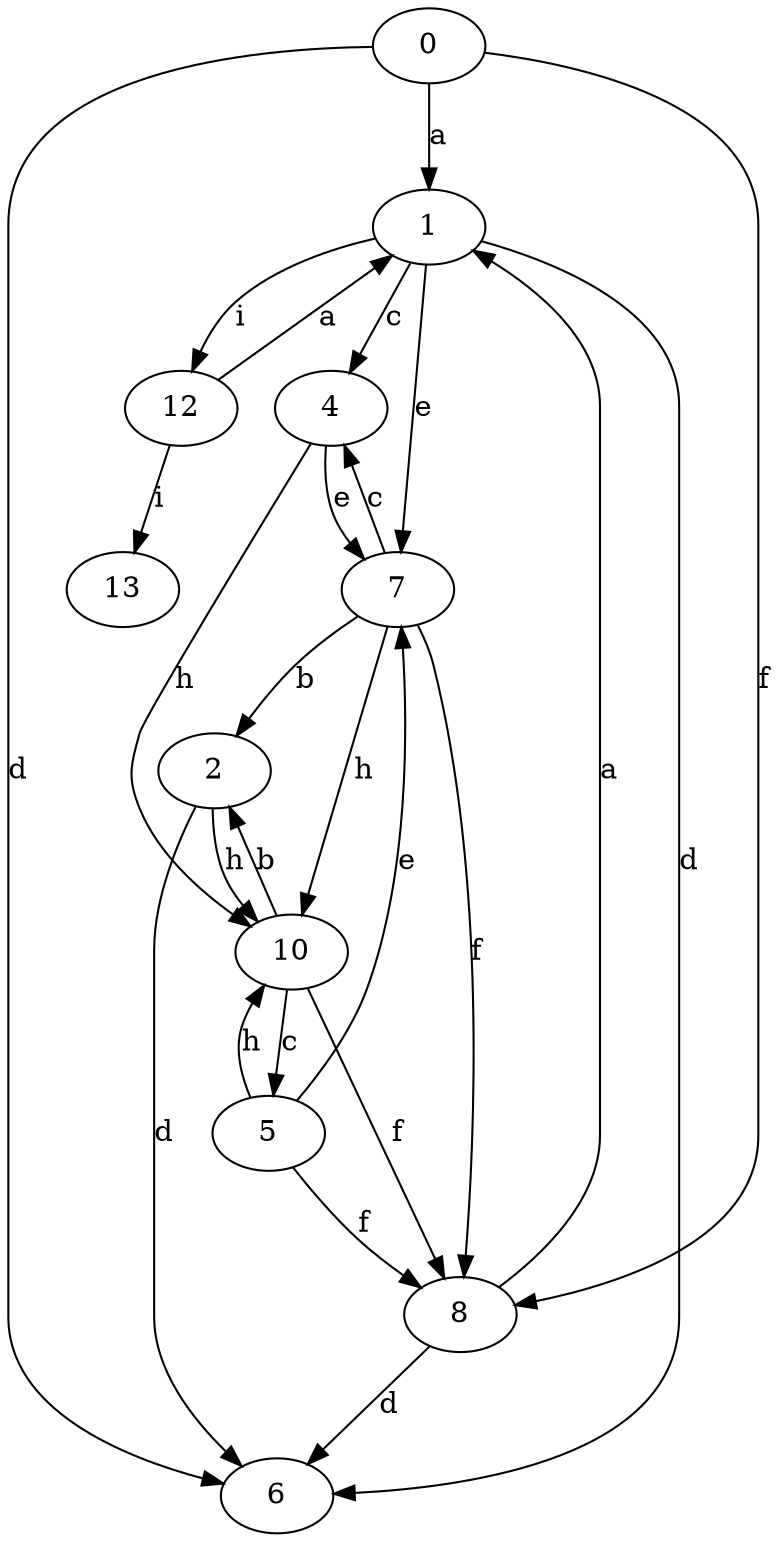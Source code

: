 strict digraph  {
0;
1;
2;
4;
5;
6;
7;
8;
10;
12;
13;
0 -> 1  [label=a];
0 -> 6  [label=d];
0 -> 8  [label=f];
1 -> 4  [label=c];
1 -> 6  [label=d];
1 -> 7  [label=e];
1 -> 12  [label=i];
2 -> 6  [label=d];
2 -> 10  [label=h];
4 -> 7  [label=e];
4 -> 10  [label=h];
5 -> 7  [label=e];
5 -> 8  [label=f];
5 -> 10  [label=h];
7 -> 2  [label=b];
7 -> 4  [label=c];
7 -> 8  [label=f];
7 -> 10  [label=h];
8 -> 1  [label=a];
8 -> 6  [label=d];
10 -> 2  [label=b];
10 -> 5  [label=c];
10 -> 8  [label=f];
12 -> 1  [label=a];
12 -> 13  [label=i];
}
